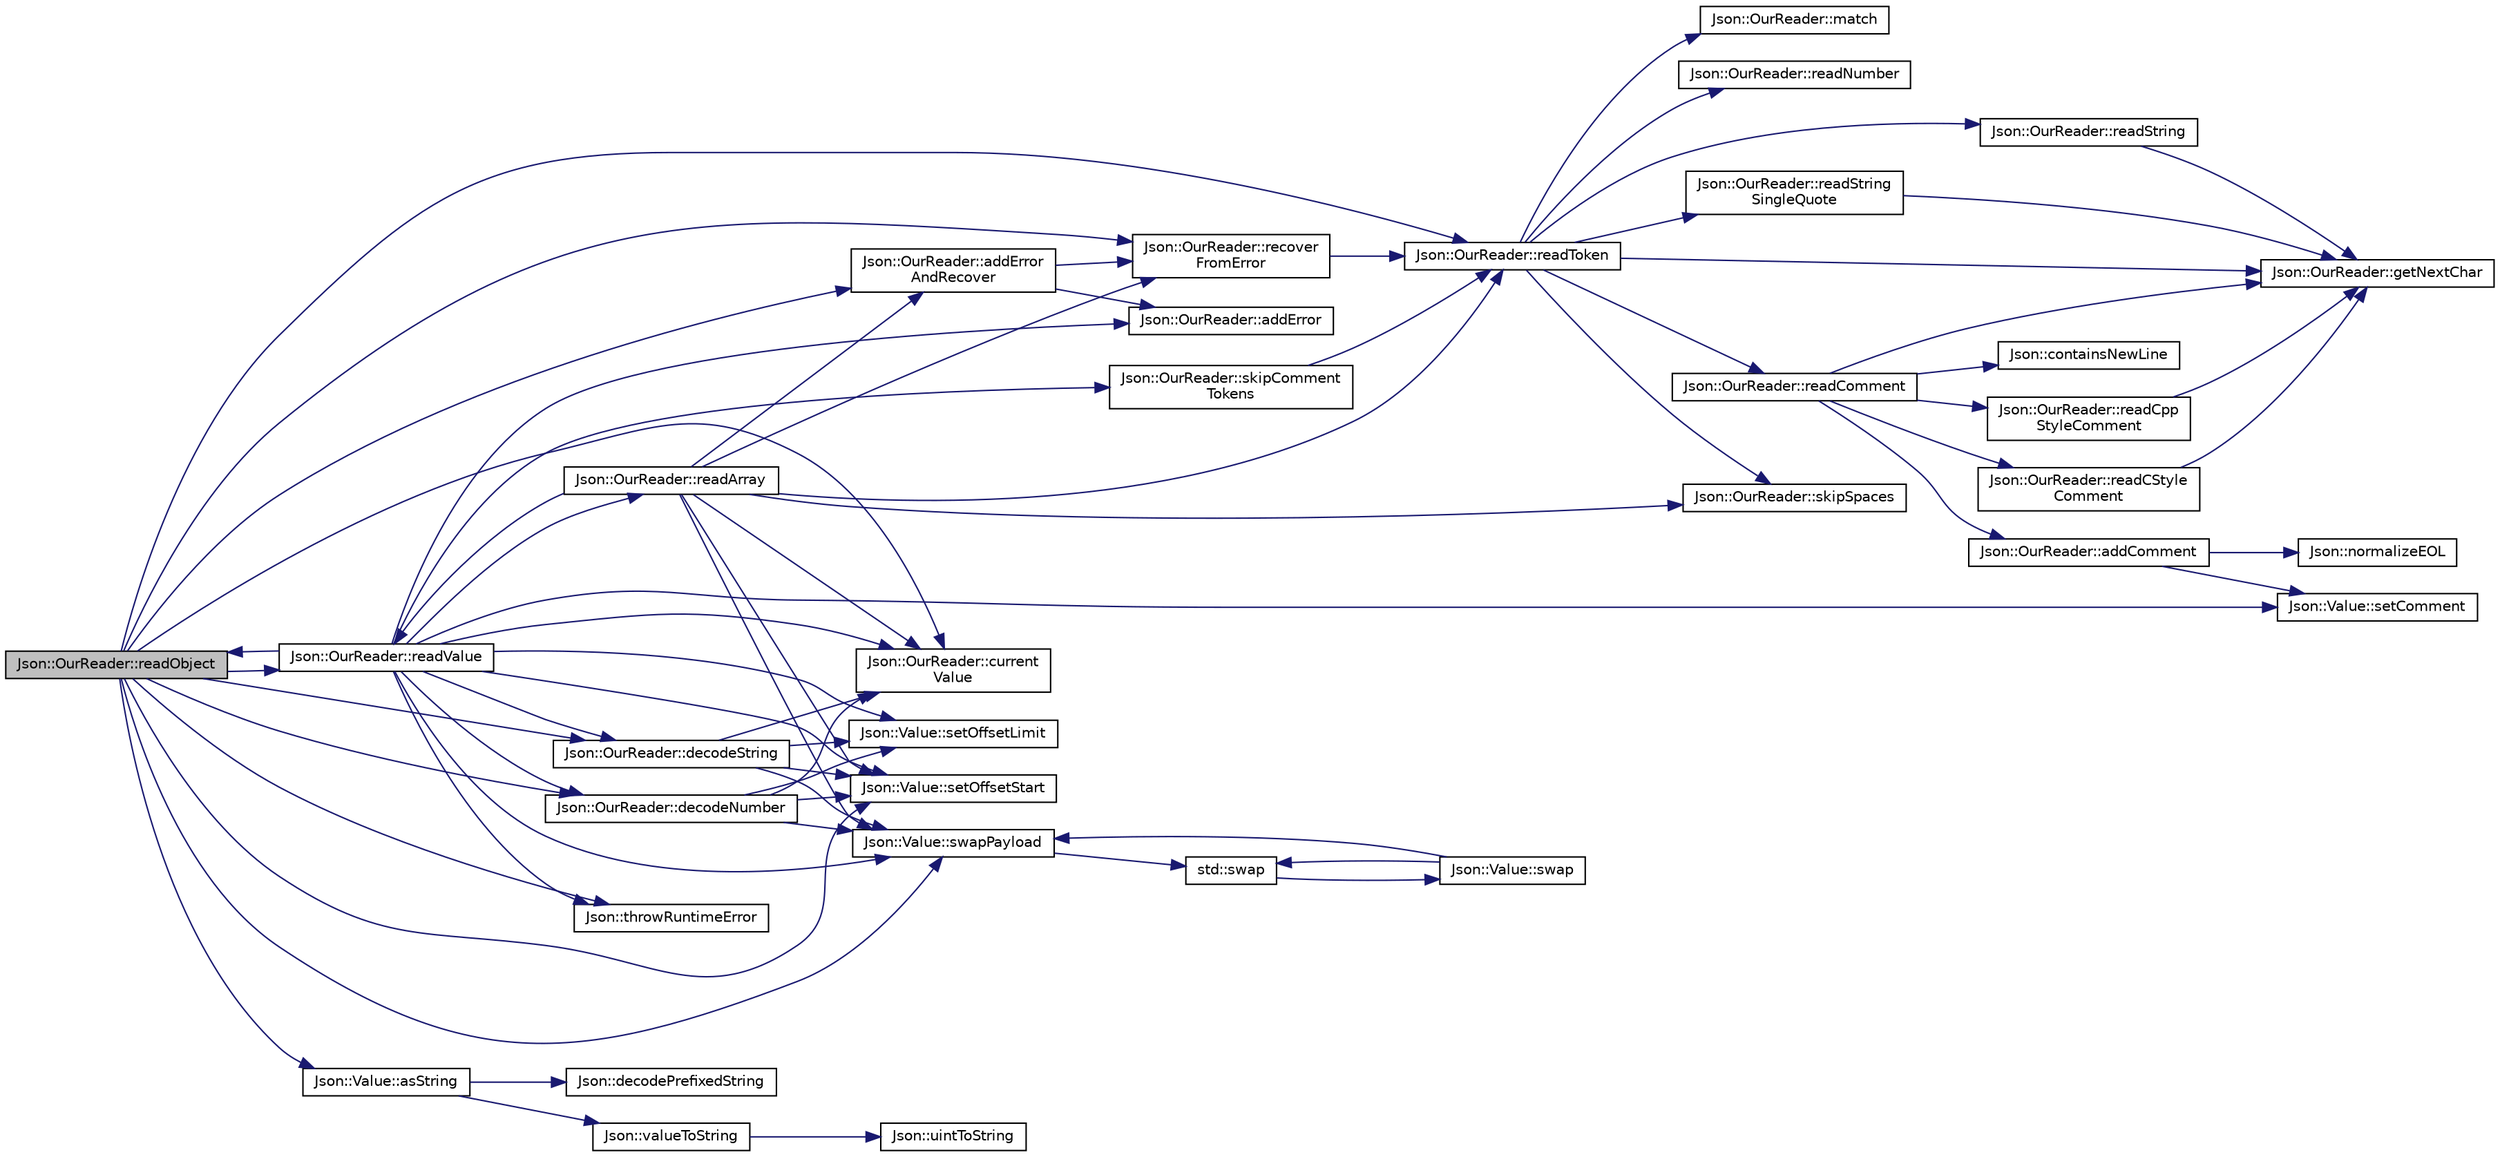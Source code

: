 digraph "Json::OurReader::readObject"
{
 // LATEX_PDF_SIZE
  edge [fontname="Helvetica",fontsize="10",labelfontname="Helvetica",labelfontsize="10"];
  node [fontname="Helvetica",fontsize="10",shape=record];
  rankdir="LR";
  Node1 [label="Json::OurReader::readObject",height=0.2,width=0.4,color="black", fillcolor="grey75", style="filled", fontcolor="black",tooltip=" "];
  Node1 -> Node2 [color="midnightblue",fontsize="10",style="solid",fontname="Helvetica"];
  Node2 [label="Json::OurReader::addError\lAndRecover",height=0.2,width=0.4,color="black", fillcolor="white", style="filled",URL="$class_json_1_1_our_reader.html#a074cf3d91e9404fe89e03cfc6a43e6fb",tooltip=" "];
  Node2 -> Node3 [color="midnightblue",fontsize="10",style="solid",fontname="Helvetica"];
  Node3 [label="Json::OurReader::addError",height=0.2,width=0.4,color="black", fillcolor="white", style="filled",URL="$class_json_1_1_our_reader.html#aa6a920311e6408ff3a45324d49da18a6",tooltip=" "];
  Node2 -> Node4 [color="midnightblue",fontsize="10",style="solid",fontname="Helvetica"];
  Node4 [label="Json::OurReader::recover\lFromError",height=0.2,width=0.4,color="black", fillcolor="white", style="filled",URL="$class_json_1_1_our_reader.html#a035651f0700a76a815e5f904c63ebb1c",tooltip=" "];
  Node4 -> Node5 [color="midnightblue",fontsize="10",style="solid",fontname="Helvetica"];
  Node5 [label="Json::OurReader::readToken",height=0.2,width=0.4,color="black", fillcolor="white", style="filled",URL="$class_json_1_1_our_reader.html#a0d1e66da47fe2e85f5033c59326dfdc3",tooltip=" "];
  Node5 -> Node6 [color="midnightblue",fontsize="10",style="solid",fontname="Helvetica"];
  Node6 [label="Json::OurReader::getNextChar",height=0.2,width=0.4,color="black", fillcolor="white", style="filled",URL="$class_json_1_1_our_reader.html#a298285d035fdbc554caae09d9f0a5859",tooltip=" "];
  Node5 -> Node7 [color="midnightblue",fontsize="10",style="solid",fontname="Helvetica"];
  Node7 [label="Json::OurReader::match",height=0.2,width=0.4,color="black", fillcolor="white", style="filled",URL="$class_json_1_1_our_reader.html#a4a03f1b266def9b47c4fef35386557fb",tooltip=" "];
  Node5 -> Node8 [color="midnightblue",fontsize="10",style="solid",fontname="Helvetica"];
  Node8 [label="Json::OurReader::readComment",height=0.2,width=0.4,color="black", fillcolor="white", style="filled",URL="$class_json_1_1_our_reader.html#a90f6bb9e55b2bc3d6c1880809495c222",tooltip=" "];
  Node8 -> Node9 [color="midnightblue",fontsize="10",style="solid",fontname="Helvetica"];
  Node9 [label="Json::OurReader::addComment",height=0.2,width=0.4,color="black", fillcolor="white", style="filled",URL="$class_json_1_1_our_reader.html#ad7318c37469a9106069a236fb4b10e1f",tooltip=" "];
  Node9 -> Node10 [color="midnightblue",fontsize="10",style="solid",fontname="Helvetica"];
  Node10 [label="Json::normalizeEOL",height=0.2,width=0.4,color="black", fillcolor="white", style="filled",URL="$namespace_json.html#a63123f3dd63f340ac517a59f44ea7aa4",tooltip=" "];
  Node9 -> Node11 [color="midnightblue",fontsize="10",style="solid",fontname="Helvetica"];
  Node11 [label="Json::Value::setComment",height=0.2,width=0.4,color="black", fillcolor="white", style="filled",URL="$class_json_1_1_value.html#a29f3a30f7e5d3af6f38d57999bf5b480",tooltip=" "];
  Node8 -> Node12 [color="midnightblue",fontsize="10",style="solid",fontname="Helvetica"];
  Node12 [label="Json::containsNewLine",height=0.2,width=0.4,color="black", fillcolor="white", style="filled",URL="$namespace_json.html#a4d6ab0f651348832e5cc49b577a854d2",tooltip=" "];
  Node8 -> Node6 [color="midnightblue",fontsize="10",style="solid",fontname="Helvetica"];
  Node8 -> Node13 [color="midnightblue",fontsize="10",style="solid",fontname="Helvetica"];
  Node13 [label="Json::OurReader::readCpp\lStyleComment",height=0.2,width=0.4,color="black", fillcolor="white", style="filled",URL="$class_json_1_1_our_reader.html#ae3de80671f0f997053e1c1c8a47a45c5",tooltip=" "];
  Node13 -> Node6 [color="midnightblue",fontsize="10",style="solid",fontname="Helvetica"];
  Node8 -> Node14 [color="midnightblue",fontsize="10",style="solid",fontname="Helvetica"];
  Node14 [label="Json::OurReader::readCStyle\lComment",height=0.2,width=0.4,color="black", fillcolor="white", style="filled",URL="$class_json_1_1_our_reader.html#aba784b125baa1b62387e767b791f2f89",tooltip=" "];
  Node14 -> Node6 [color="midnightblue",fontsize="10",style="solid",fontname="Helvetica"];
  Node5 -> Node15 [color="midnightblue",fontsize="10",style="solid",fontname="Helvetica"];
  Node15 [label="Json::OurReader::readNumber",height=0.2,width=0.4,color="black", fillcolor="white", style="filled",URL="$class_json_1_1_our_reader.html#aefcb9a78cc45870ccac2db2a66c8ec50",tooltip=" "];
  Node5 -> Node16 [color="midnightblue",fontsize="10",style="solid",fontname="Helvetica"];
  Node16 [label="Json::OurReader::readString",height=0.2,width=0.4,color="black", fillcolor="white", style="filled",URL="$class_json_1_1_our_reader.html#a5d39b12671499ec5975f3bbc84b7d438",tooltip=" "];
  Node16 -> Node6 [color="midnightblue",fontsize="10",style="solid",fontname="Helvetica"];
  Node5 -> Node17 [color="midnightblue",fontsize="10",style="solid",fontname="Helvetica"];
  Node17 [label="Json::OurReader::readString\lSingleQuote",height=0.2,width=0.4,color="black", fillcolor="white", style="filled",URL="$class_json_1_1_our_reader.html#ac78592defdc333faf56c6d0908758da3",tooltip=" "];
  Node17 -> Node6 [color="midnightblue",fontsize="10",style="solid",fontname="Helvetica"];
  Node5 -> Node18 [color="midnightblue",fontsize="10",style="solid",fontname="Helvetica"];
  Node18 [label="Json::OurReader::skipSpaces",height=0.2,width=0.4,color="black", fillcolor="white", style="filled",URL="$class_json_1_1_our_reader.html#a6fbc6d58a4505e5ccadf330b57b17ca5",tooltip=" "];
  Node1 -> Node19 [color="midnightblue",fontsize="10",style="solid",fontname="Helvetica"];
  Node19 [label="Json::Value::asString",height=0.2,width=0.4,color="black", fillcolor="white", style="filled",URL="$class_json_1_1_value.html#ae3f9b0d38f820ccdd8888aa92ea6e792",tooltip="Embedded zeroes are possible."];
  Node19 -> Node20 [color="midnightblue",fontsize="10",style="solid",fontname="Helvetica"];
  Node20 [label="Json::decodePrefixedString",height=0.2,width=0.4,color="black", fillcolor="white", style="filled",URL="$namespace_json.html#aad8b4982c1acd164f541fba396ac9fb1",tooltip=" "];
  Node19 -> Node21 [color="midnightblue",fontsize="10",style="solid",fontname="Helvetica"];
  Node21 [label="Json::valueToString",height=0.2,width=0.4,color="black", fillcolor="white", style="filled",URL="$namespace_json.html#a77501ed00903d1b183a55a5fbf6b749a",tooltip=" "];
  Node21 -> Node22 [color="midnightblue",fontsize="10",style="solid",fontname="Helvetica"];
  Node22 [label="Json::uintToString",height=0.2,width=0.4,color="black", fillcolor="white", style="filled",URL="$namespace_json.html#ac1ffd21a9e55122014353c773ccc496e",tooltip=" "];
  Node1 -> Node23 [color="midnightblue",fontsize="10",style="solid",fontname="Helvetica"];
  Node23 [label="Json::OurReader::current\lValue",height=0.2,width=0.4,color="black", fillcolor="white", style="filled",URL="$class_json_1_1_our_reader.html#a2acd5b1d53e7d7e17c21ff8e96edc09d",tooltip=" "];
  Node1 -> Node24 [color="midnightblue",fontsize="10",style="solid",fontname="Helvetica"];
  Node24 [label="Json::OurReader::decodeNumber",height=0.2,width=0.4,color="black", fillcolor="white", style="filled",URL="$class_json_1_1_our_reader.html#a272d271290933a89abfd5096dd69c9e9",tooltip=" "];
  Node24 -> Node23 [color="midnightblue",fontsize="10",style="solid",fontname="Helvetica"];
  Node24 -> Node25 [color="midnightblue",fontsize="10",style="solid",fontname="Helvetica"];
  Node25 [label="Json::Value::setOffsetLimit",height=0.2,width=0.4,color="black", fillcolor="white", style="filled",URL="$class_json_1_1_value.html#a5e4f5853fec138150c5df6004a8c2bcf",tooltip=" "];
  Node24 -> Node26 [color="midnightblue",fontsize="10",style="solid",fontname="Helvetica"];
  Node26 [label="Json::Value::setOffsetStart",height=0.2,width=0.4,color="black", fillcolor="white", style="filled",URL="$class_json_1_1_value.html#a92e32ea0f4f8a15853a3cf0beac9feb9",tooltip=" "];
  Node24 -> Node27 [color="midnightblue",fontsize="10",style="solid",fontname="Helvetica"];
  Node27 [label="Json::Value::swapPayload",height=0.2,width=0.4,color="black", fillcolor="white", style="filled",URL="$class_json_1_1_value.html#a5263476047f20e2fc6de470e4de34fe5",tooltip="Swap values but leave comments and source offsets in place."];
  Node27 -> Node28 [color="midnightblue",fontsize="10",style="solid",fontname="Helvetica"];
  Node28 [label="std::swap",height=0.2,width=0.4,color="black", fillcolor="white", style="filled",URL="$namespacestd.html#a22cc6fcbbb1f2f705c7888b615e43582",tooltip="Specialize std::swap() for Json::Value."];
  Node28 -> Node29 [color="midnightblue",fontsize="10",style="solid",fontname="Helvetica"];
  Node29 [label="Json::Value::swap",height=0.2,width=0.4,color="black", fillcolor="white", style="filled",URL="$class_json_1_1_value.html#aab841120d78e296e1bc06a373345e822",tooltip="Swap everything."];
  Node29 -> Node28 [color="midnightblue",fontsize="10",style="solid",fontname="Helvetica"];
  Node29 -> Node27 [color="midnightblue",fontsize="10",style="solid",fontname="Helvetica"];
  Node1 -> Node30 [color="midnightblue",fontsize="10",style="solid",fontname="Helvetica"];
  Node30 [label="Json::OurReader::decodeString",height=0.2,width=0.4,color="black", fillcolor="white", style="filled",URL="$class_json_1_1_our_reader.html#a34e31d8b8399b7ad493359702b6de6c9",tooltip=" "];
  Node30 -> Node23 [color="midnightblue",fontsize="10",style="solid",fontname="Helvetica"];
  Node30 -> Node25 [color="midnightblue",fontsize="10",style="solid",fontname="Helvetica"];
  Node30 -> Node26 [color="midnightblue",fontsize="10",style="solid",fontname="Helvetica"];
  Node30 -> Node27 [color="midnightblue",fontsize="10",style="solid",fontname="Helvetica"];
  Node1 -> Node5 [color="midnightblue",fontsize="10",style="solid",fontname="Helvetica"];
  Node1 -> Node31 [color="midnightblue",fontsize="10",style="solid",fontname="Helvetica"];
  Node31 [label="Json::OurReader::readValue",height=0.2,width=0.4,color="black", fillcolor="white", style="filled",URL="$class_json_1_1_our_reader.html#a1765d9670d191c89a57a22ea5591d35f",tooltip=" "];
  Node31 -> Node3 [color="midnightblue",fontsize="10",style="solid",fontname="Helvetica"];
  Node31 -> Node23 [color="midnightblue",fontsize="10",style="solid",fontname="Helvetica"];
  Node31 -> Node24 [color="midnightblue",fontsize="10",style="solid",fontname="Helvetica"];
  Node31 -> Node30 [color="midnightblue",fontsize="10",style="solid",fontname="Helvetica"];
  Node31 -> Node32 [color="midnightblue",fontsize="10",style="solid",fontname="Helvetica"];
  Node32 [label="Json::OurReader::readArray",height=0.2,width=0.4,color="black", fillcolor="white", style="filled",URL="$class_json_1_1_our_reader.html#a0b9f58faf4212c6ecb5d8e2a1ac10257",tooltip=" "];
  Node32 -> Node2 [color="midnightblue",fontsize="10",style="solid",fontname="Helvetica"];
  Node32 -> Node23 [color="midnightblue",fontsize="10",style="solid",fontname="Helvetica"];
  Node32 -> Node5 [color="midnightblue",fontsize="10",style="solid",fontname="Helvetica"];
  Node32 -> Node31 [color="midnightblue",fontsize="10",style="solid",fontname="Helvetica"];
  Node32 -> Node4 [color="midnightblue",fontsize="10",style="solid",fontname="Helvetica"];
  Node32 -> Node26 [color="midnightblue",fontsize="10",style="solid",fontname="Helvetica"];
  Node32 -> Node18 [color="midnightblue",fontsize="10",style="solid",fontname="Helvetica"];
  Node32 -> Node27 [color="midnightblue",fontsize="10",style="solid",fontname="Helvetica"];
  Node31 -> Node1 [color="midnightblue",fontsize="10",style="solid",fontname="Helvetica"];
  Node31 -> Node11 [color="midnightblue",fontsize="10",style="solid",fontname="Helvetica"];
  Node31 -> Node25 [color="midnightblue",fontsize="10",style="solid",fontname="Helvetica"];
  Node31 -> Node26 [color="midnightblue",fontsize="10",style="solid",fontname="Helvetica"];
  Node31 -> Node33 [color="midnightblue",fontsize="10",style="solid",fontname="Helvetica"];
  Node33 [label="Json::OurReader::skipComment\lTokens",height=0.2,width=0.4,color="black", fillcolor="white", style="filled",URL="$class_json_1_1_our_reader.html#a856dea44d92578c276856d7a65a4ebdc",tooltip=" "];
  Node33 -> Node5 [color="midnightblue",fontsize="10",style="solid",fontname="Helvetica"];
  Node31 -> Node27 [color="midnightblue",fontsize="10",style="solid",fontname="Helvetica"];
  Node31 -> Node34 [color="midnightblue",fontsize="10",style="solid",fontname="Helvetica"];
  Node34 [label="Json::throwRuntimeError",height=0.2,width=0.4,color="black", fillcolor="white", style="filled",URL="$namespace_json.html#a780fd283227040c8c1a118c4d53fe58e",tooltip="used internally"];
  Node1 -> Node4 [color="midnightblue",fontsize="10",style="solid",fontname="Helvetica"];
  Node1 -> Node26 [color="midnightblue",fontsize="10",style="solid",fontname="Helvetica"];
  Node1 -> Node27 [color="midnightblue",fontsize="10",style="solid",fontname="Helvetica"];
  Node1 -> Node34 [color="midnightblue",fontsize="10",style="solid",fontname="Helvetica"];
}
